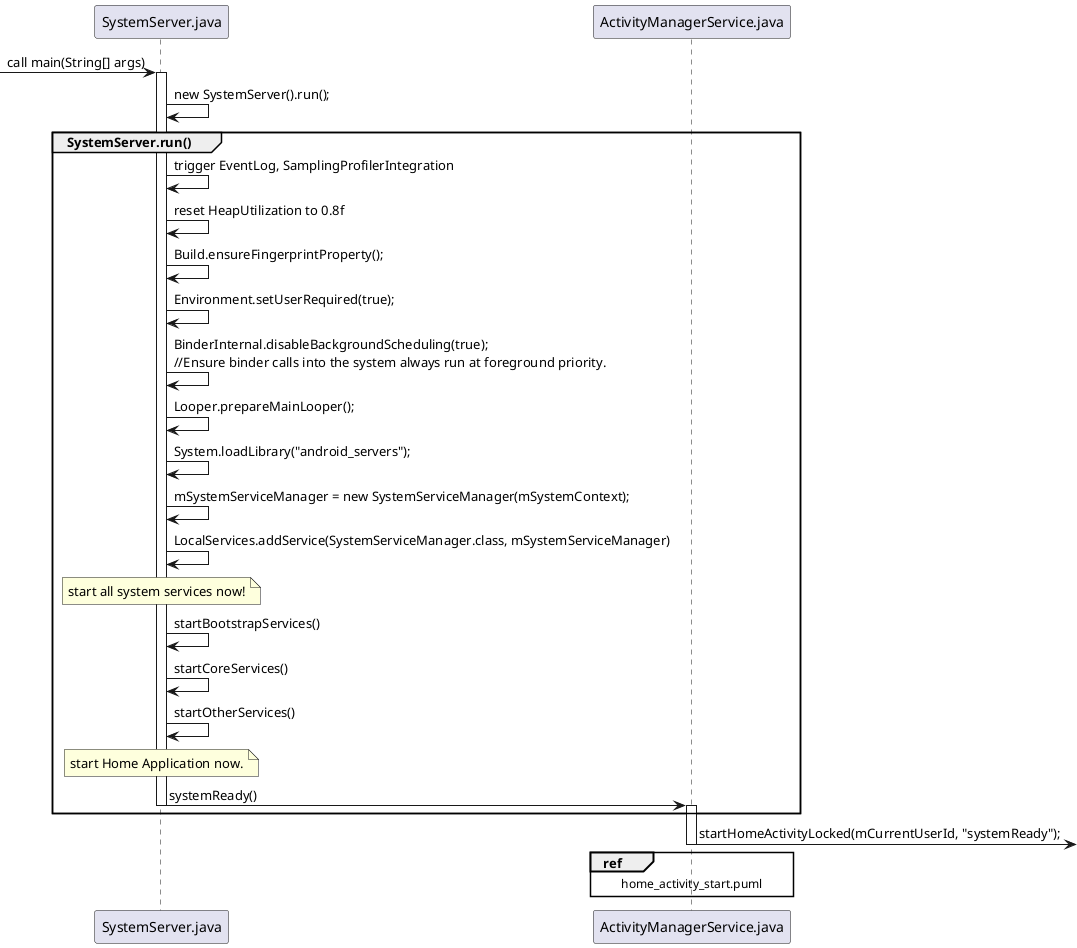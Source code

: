 @startuml
participant SystemServer as "SystemServer.java"
participant ActivityManagerService as "ActivityManagerService.java"


-> SystemServer : call main(String[] args)
activate SystemServer
SystemServer -> SystemServer : new SystemServer().run();

group SystemServer.run()
    SystemServer -> SystemServer : trigger EventLog, SamplingProfilerIntegration
    SystemServer -> SystemServer : reset HeapUtilization to 0.8f
    SystemServer -> SystemServer : Build.ensureFingerprintProperty();
    SystemServer -> SystemServer : Environment.setUserRequired(true);
    SystemServer -> SystemServer : BinderInternal.disableBackgroundScheduling(true);\
    \n//Ensure binder calls into the system always run at foreground priority.
    SystemServer -> SystemServer : Looper.prepareMainLooper();
    SystemServer -> SystemServer : System.loadLibrary("android_servers");
    SystemServer -> SystemServer : mSystemServiceManager = new SystemServiceManager(mSystemContext);
    SystemServer -> SystemServer : LocalServices.addService(SystemServiceManager.class, mSystemServiceManager)
    note over SystemServer : start all system services now!
    SystemServer -> SystemServer : startBootstrapServices()
    SystemServer -> SystemServer : startCoreServices()
    SystemServer -> SystemServer : startOtherServices()
    note over SystemServer : start Home Application now.
    SystemServer -> ActivityManagerService : systemReady()
    deactivate SystemServer
    activate ActivityManagerService
end

ActivityManagerService ->  : startHomeActivityLocked(mCurrentUserId, "systemReady");
ref over ActivityManagerService : home_activity_start.puml
deactivate ActivityManagerService

@enduml